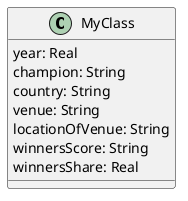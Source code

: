@startuml "12246161"


class MyClass{
  year: Real
  champion: String
  country: String
  venue: String
  locationOfVenue: String
  winnersScore: String
  winnersShare: Real
}




@enduml